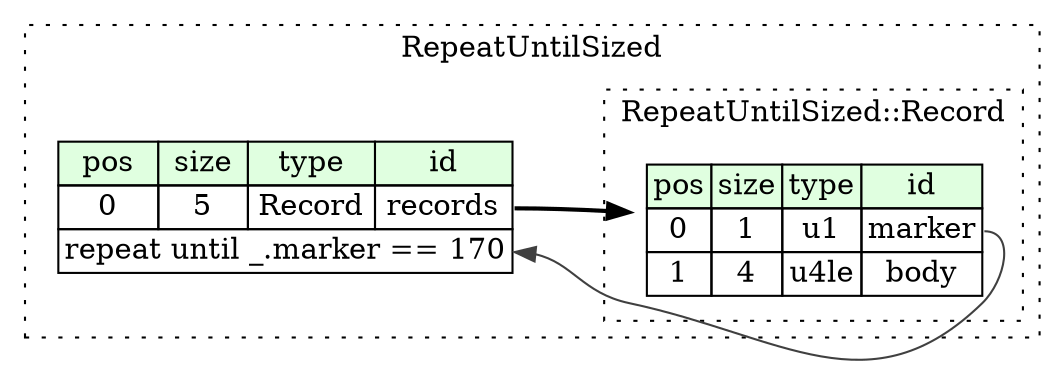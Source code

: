 digraph {
	rankdir=LR;
	node [shape=plaintext];
	subgraph cluster__repeat_until_sized {
		label="RepeatUntilSized";
		graph[style=dotted];

		repeat_until_sized__seq [label=<<TABLE BORDER="0" CELLBORDER="1" CELLSPACING="0">
			<TR><TD BGCOLOR="#E0FFE0">pos</TD><TD BGCOLOR="#E0FFE0">size</TD><TD BGCOLOR="#E0FFE0">type</TD><TD BGCOLOR="#E0FFE0">id</TD></TR>
			<TR><TD PORT="records_pos">0</TD><TD PORT="records_size">5</TD><TD>Record</TD><TD PORT="records_type">records</TD></TR>
			<TR><TD COLSPAN="4" PORT="records__repeat">repeat until _.marker == 170</TD></TR>
		</TABLE>>];
		subgraph cluster__record {
			label="RepeatUntilSized::Record";
			graph[style=dotted];

			record__seq [label=<<TABLE BORDER="0" CELLBORDER="1" CELLSPACING="0">
				<TR><TD BGCOLOR="#E0FFE0">pos</TD><TD BGCOLOR="#E0FFE0">size</TD><TD BGCOLOR="#E0FFE0">type</TD><TD BGCOLOR="#E0FFE0">id</TD></TR>
				<TR><TD PORT="marker_pos">0</TD><TD PORT="marker_size">1</TD><TD>u1</TD><TD PORT="marker_type">marker</TD></TR>
				<TR><TD PORT="body_pos">1</TD><TD PORT="body_size">4</TD><TD>u4le</TD><TD PORT="body_type">body</TD></TR>
			</TABLE>>];
		}
	}
	repeat_until_sized__seq:records_type -> record__seq [style=bold];
	record__seq:marker_type -> repeat_until_sized__seq:records__repeat [color="#404040"];
}
